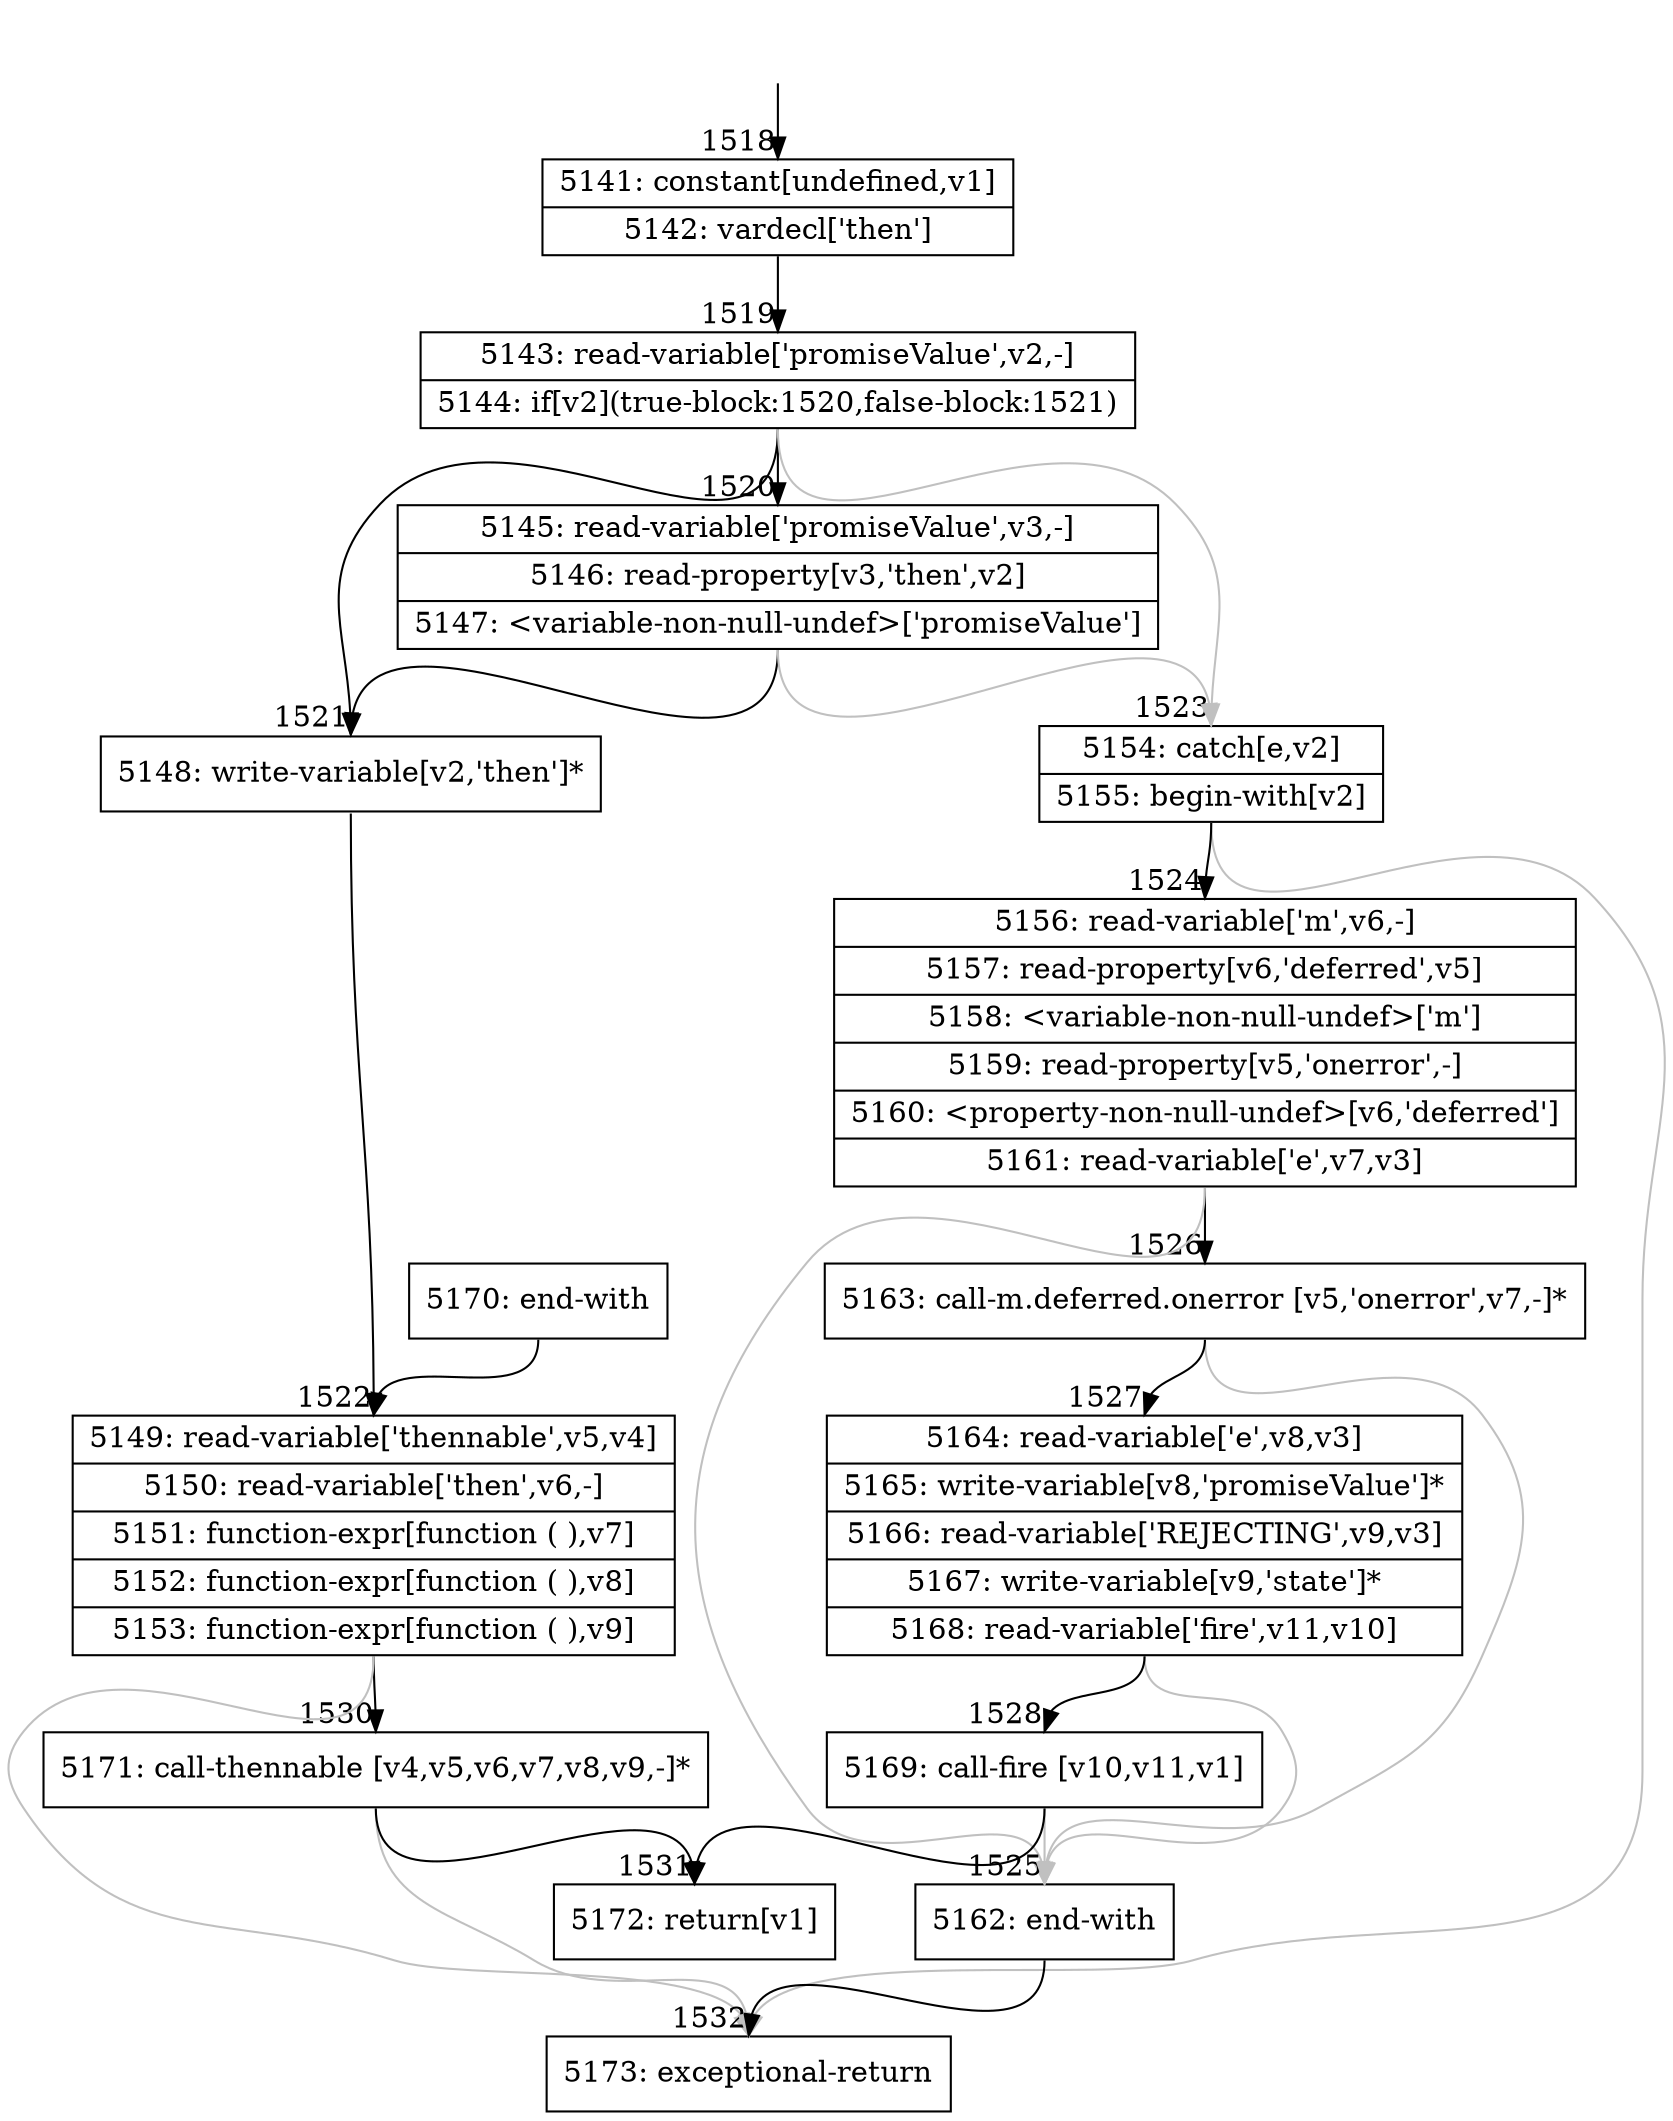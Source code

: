 digraph {
rankdir="TD"
BB_entry65[shape=none,label=""];
BB_entry65 -> BB1518 [tailport=s, headport=n, headlabel="    1518"]
BB1518 [shape=record label="{5141: constant[undefined,v1]|5142: vardecl['then']}" ] 
BB1518 -> BB1519 [tailport=s, headport=n, headlabel="      1519"]
BB1519 [shape=record label="{5143: read-variable['promiseValue',v2,-]|5144: if[v2](true-block:1520,false-block:1521)}" ] 
BB1519 -> BB1521 [tailport=s, headport=n, headlabel="      1521"]
BB1519 -> BB1520 [tailport=s, headport=n, headlabel="      1520"]
BB1519 -> BB1523 [tailport=s, headport=n, color=gray, headlabel="      1523"]
BB1520 [shape=record label="{5145: read-variable['promiseValue',v3,-]|5146: read-property[v3,'then',v2]|5147: \<variable-non-null-undef\>['promiseValue']}" ] 
BB1520 -> BB1521 [tailport=s, headport=n]
BB1520 -> BB1523 [tailport=s, headport=n, color=gray]
BB1521 [shape=record label="{5148: write-variable[v2,'then']*}" ] 
BB1521 -> BB1522 [tailport=s, headport=n, headlabel="      1522"]
BB1522 [shape=record label="{5149: read-variable['thennable',v5,v4]|5150: read-variable['then',v6,-]|5151: function-expr[function ( ),v7]|5152: function-expr[function ( ),v8]|5153: function-expr[function ( ),v9]}" ] 
BB1522 -> BB1530 [tailport=s, headport=n, headlabel="      1530"]
BB1522 -> BB1532 [tailport=s, headport=n, color=gray, headlabel="      1532"]
BB1523 [shape=record label="{5154: catch[e,v2]|5155: begin-with[v2]}" ] 
BB1523 -> BB1524 [tailport=s, headport=n, headlabel="      1524"]
BB1523 -> BB1532 [tailport=s, headport=n, color=gray]
BB1524 [shape=record label="{5156: read-variable['m',v6,-]|5157: read-property[v6,'deferred',v5]|5158: \<variable-non-null-undef\>['m']|5159: read-property[v5,'onerror',-]|5160: \<property-non-null-undef\>[v6,'deferred']|5161: read-variable['e',v7,v3]}" ] 
BB1524 -> BB1526 [tailport=s, headport=n, headlabel="      1526"]
BB1524 -> BB1525 [tailport=s, headport=n, color=gray, headlabel="      1525"]
BB1525 [shape=record label="{5162: end-with}" ] 
BB1525 -> BB1532 [tailport=s, headport=n]
BB1526 [shape=record label="{5163: call-m.deferred.onerror [v5,'onerror',v7,-]*}" ] 
BB1526 -> BB1527 [tailport=s, headport=n, headlabel="      1527"]
BB1526 -> BB1525 [tailport=s, headport=n, color=gray]
BB1527 [shape=record label="{5164: read-variable['e',v8,v3]|5165: write-variable[v8,'promiseValue']*|5166: read-variable['REJECTING',v9,v3]|5167: write-variable[v9,'state']*|5168: read-variable['fire',v11,v10]}" ] 
BB1527 -> BB1528 [tailport=s, headport=n, headlabel="      1528"]
BB1527 -> BB1525 [tailport=s, headport=n, color=gray]
BB1528 [shape=record label="{5169: call-fire [v10,v11,v1]}" ] 
BB1528 -> BB1531 [tailport=s, headport=n, headlabel="      1531"]
BB1528 -> BB1525 [tailport=s, headport=n, color=gray]
BB1529 [shape=record label="{5170: end-with}" ] 
BB1529 -> BB1522 [tailport=s, headport=n]
BB1530 [shape=record label="{5171: call-thennable [v4,v5,v6,v7,v8,v9,-]*}" ] 
BB1530 -> BB1531 [tailport=s, headport=n]
BB1530 -> BB1532 [tailport=s, headport=n, color=gray]
BB1531 [shape=record label="{5172: return[v1]}" ] 
BB1532 [shape=record label="{5173: exceptional-return}" ] 
//#$~ 982
}
